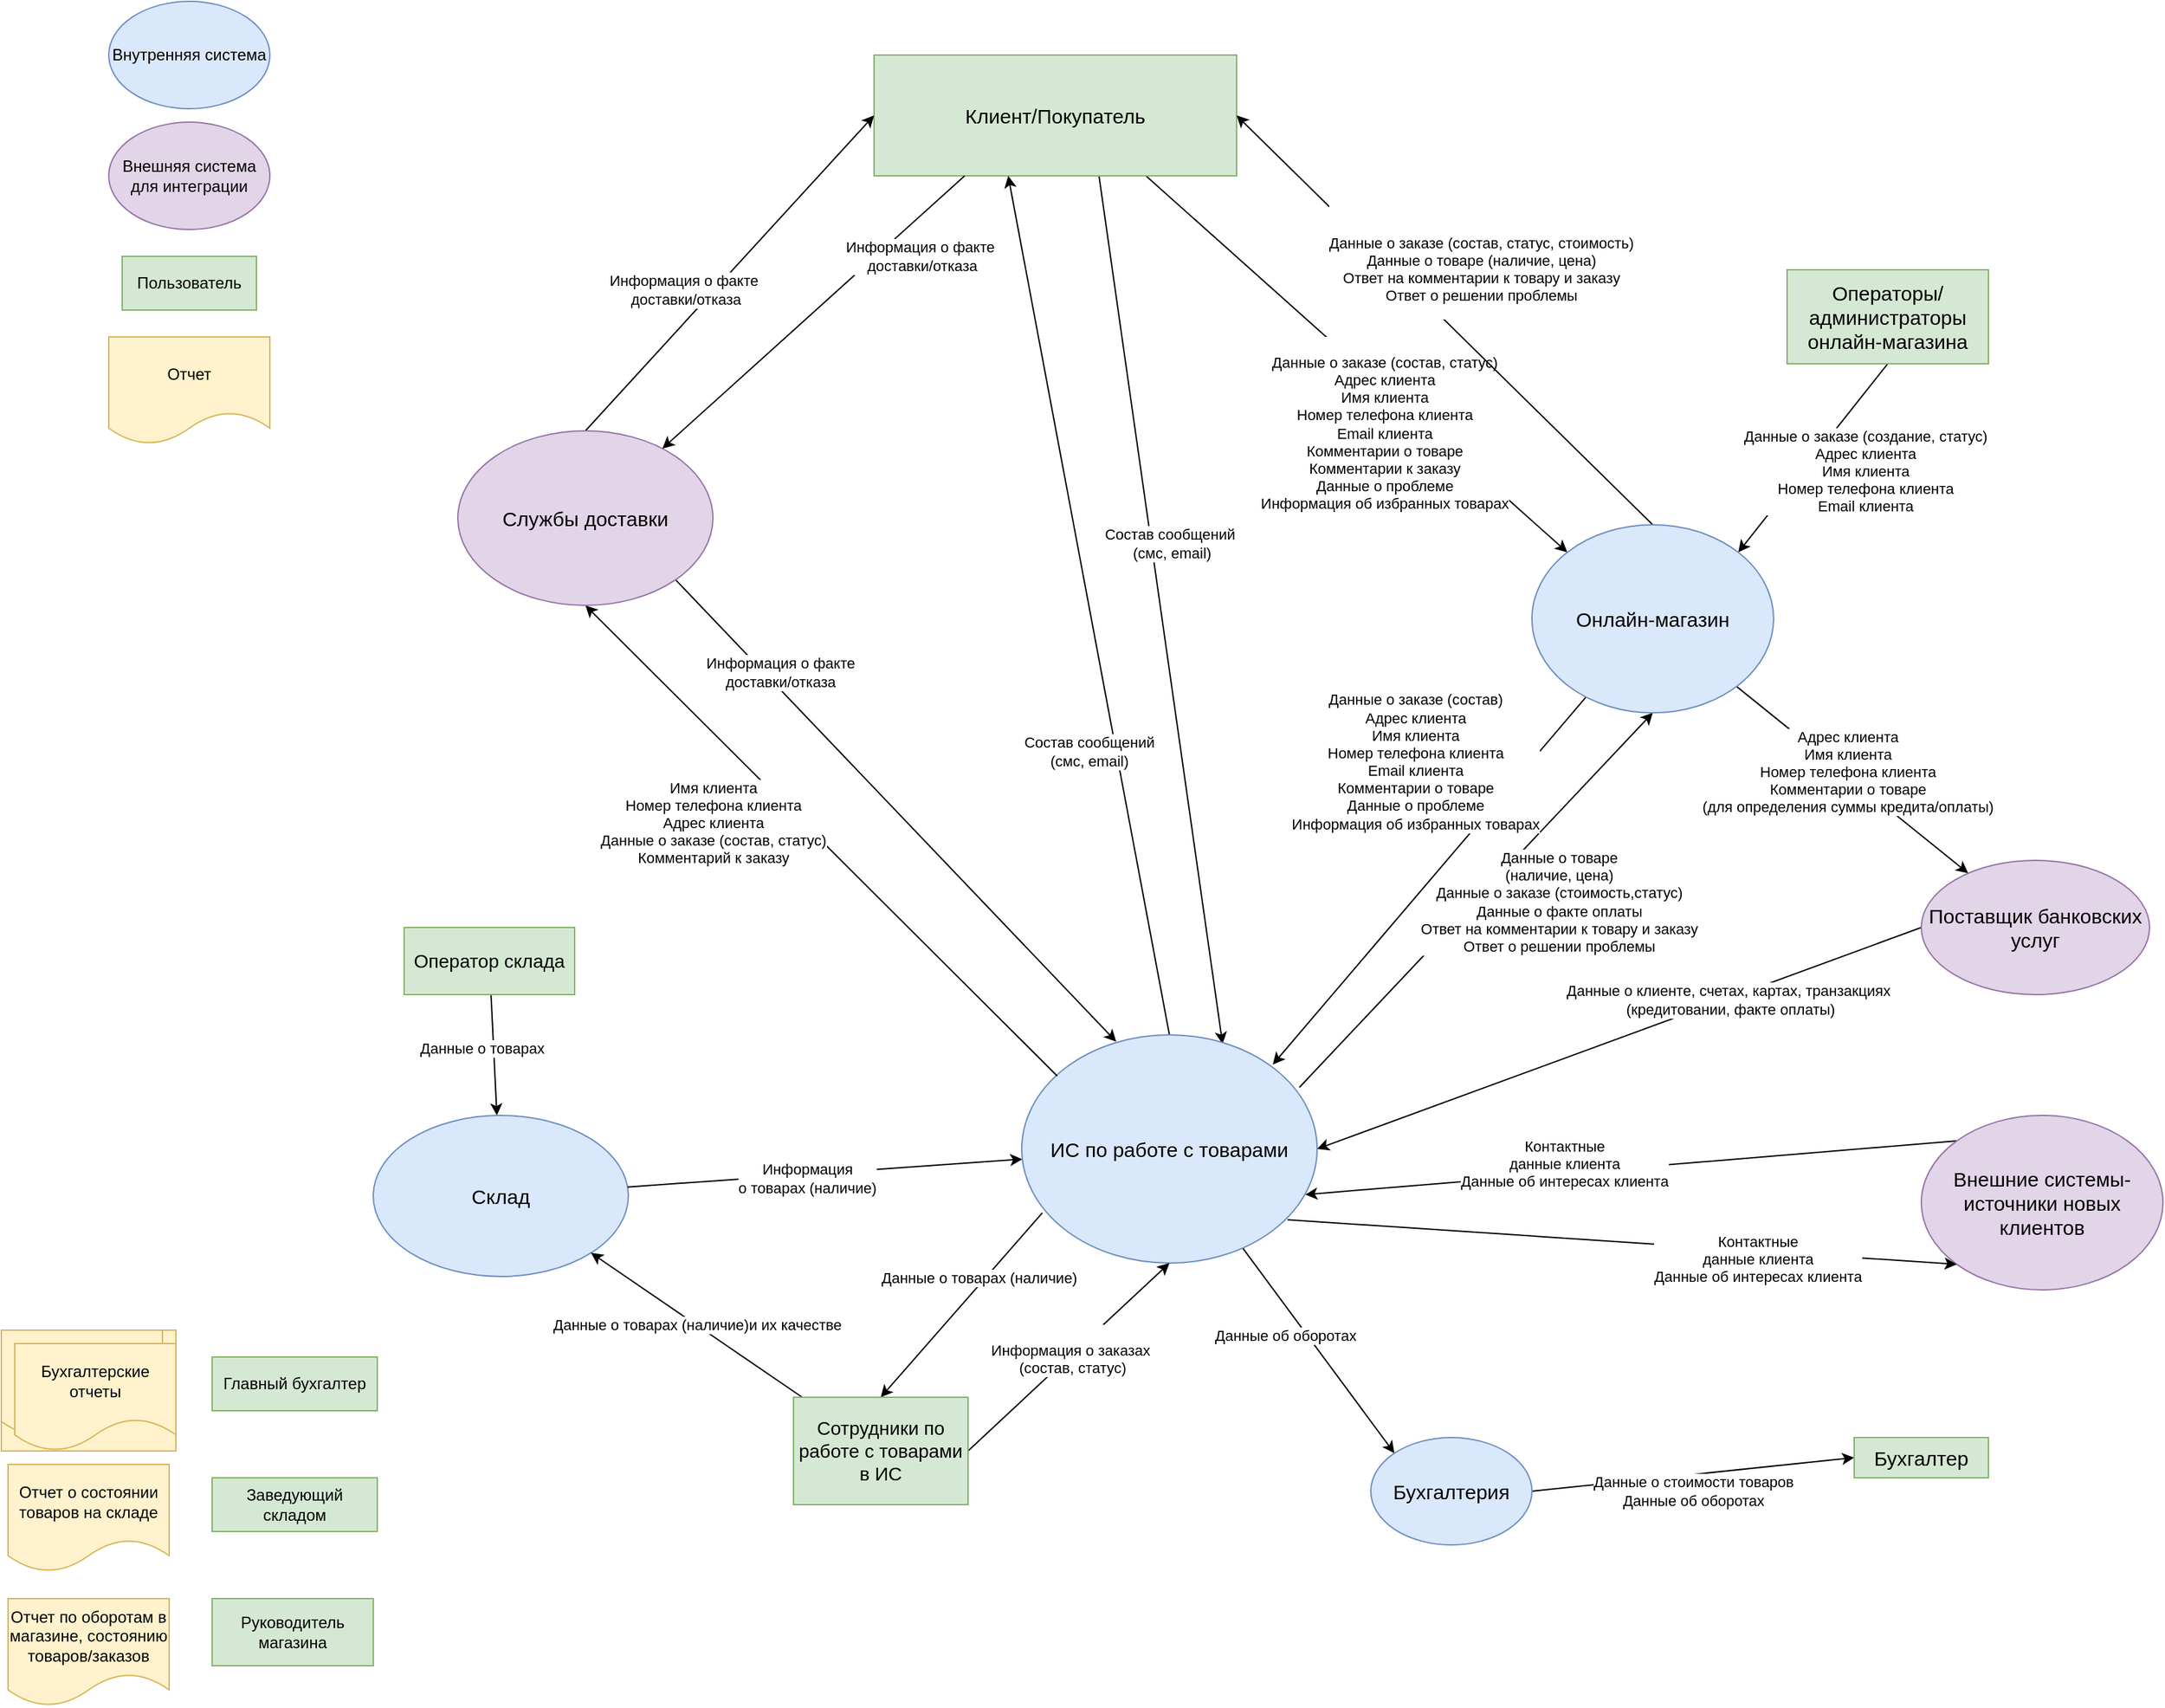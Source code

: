 <mxfile version="21.6.9" type="device">
  <diagram name="Страница — 1" id="js-mCrPjbIgVkfSqOqsC">
    <mxGraphModel dx="3443" dy="2373" grid="1" gridSize="10" guides="1" tooltips="1" connect="1" arrows="1" fold="1" page="1" pageScale="1" pageWidth="827" pageHeight="1169" math="0" shadow="0">
      <root>
        <mxCell id="0" />
        <mxCell id="1" parent="0" />
        <mxCell id="qYgmRZZEddtRuGl_RKTa-70" style="rounded=0;orthogonalLoop=1;jettySize=auto;html=1;entryX=1;entryY=0.5;entryDx=0;entryDy=0;endArrow=none;endFill=0;exitX=0;exitY=0.5;exitDx=0;exitDy=0;startArrow=classic;startFill=1;" edge="1" parent="1" source="qYgmRZZEddtRuGl_RKTa-72" target="qYgmRZZEddtRuGl_RKTa-94">
          <mxGeometry relative="1" as="geometry">
            <mxPoint x="-220" y="40" as="sourcePoint" />
          </mxGeometry>
        </mxCell>
        <mxCell id="qYgmRZZEddtRuGl_RKTa-71" value="Данные о стоимости товаров&lt;br&gt;Данные об оборотах" style="edgeLabel;html=1;align=center;verticalAlign=middle;resizable=0;points=[];" vertex="1" connectable="0" parent="qYgmRZZEddtRuGl_RKTa-70">
          <mxGeometry x="0.21" relative="1" as="geometry">
            <mxPoint x="25" y="10" as="offset" />
          </mxGeometry>
        </mxCell>
        <mxCell id="qYgmRZZEddtRuGl_RKTa-72" value="Бухгалтер" style="rounded=0;whiteSpace=wrap;html=1;fillColor=#d5e8d4;strokeColor=#82b366;fontSize=15;" vertex="1" parent="1">
          <mxGeometry x="-180" y="-30" width="100" height="30" as="geometry" />
        </mxCell>
        <mxCell id="qYgmRZZEddtRuGl_RKTa-73" style="rounded=0;orthogonalLoop=1;jettySize=auto;html=1;entryX=0;entryY=0;entryDx=0;entryDy=0;exitX=0.75;exitY=1;exitDx=0;exitDy=0;" edge="1" parent="1" source="qYgmRZZEddtRuGl_RKTa-77" target="qYgmRZZEddtRuGl_RKTa-108">
          <mxGeometry relative="1" as="geometry" />
        </mxCell>
        <mxCell id="qYgmRZZEddtRuGl_RKTa-74" value="&lt;br class=&quot;Apple-interchange-newline&quot;&gt;Данные о заказе (состав, статус)&lt;span style=&quot;border-color: var(--border-color); text-align: left;&quot;&gt;&lt;br style=&quot;border-color: var(--border-color);&quot;&gt;&lt;/span&gt;&lt;span style=&quot;border-color: var(--border-color); text-align: left;&quot;&gt;Адрес клиента&lt;br style=&quot;border-color: var(--border-color);&quot;&gt;&lt;/span&gt;&lt;span style=&quot;border-color: var(--border-color); text-align: left;&quot;&gt;Имя клиента&lt;br style=&quot;border-color: var(--border-color);&quot;&gt;Номер телефона клиента&lt;br&gt;Email клиента&lt;br style=&quot;border-color: var(--border-color);&quot;&gt;&lt;/span&gt;&lt;span style=&quot;border-color: var(--border-color); text-align: left;&quot;&gt;Комментарии о товаре&lt;br&gt;&lt;/span&gt;Комментарии к заказу&lt;br style=&quot;border-color: var(--border-color);&quot;&gt;&lt;span style=&quot;border-color: var(--border-color); text-align: left;&quot;&gt;Данные о проблеме&lt;/span&gt;&lt;br style=&quot;border-color: var(--border-color);&quot;&gt;&lt;span style=&quot;border-color: var(--border-color); text-align: left;&quot;&gt;Информация об избранных товарах&lt;/span&gt;" style="edgeLabel;html=1;align=center;verticalAlign=middle;resizable=0;points=[];" vertex="1" connectable="0" parent="qYgmRZZEddtRuGl_RKTa-73">
          <mxGeometry x="0.099" y="-2" relative="1" as="geometry">
            <mxPoint x="6" y="29" as="offset" />
          </mxGeometry>
        </mxCell>
        <mxCell id="qYgmRZZEddtRuGl_RKTa-75" style="rounded=0;orthogonalLoop=1;jettySize=auto;html=1;entryX=0.68;entryY=0.04;entryDx=0;entryDy=0;entryPerimeter=0;exitX=0.62;exitY=0.99;exitDx=0;exitDy=0;exitPerimeter=0;" edge="1" parent="1" source="qYgmRZZEddtRuGl_RKTa-77" target="qYgmRZZEddtRuGl_RKTa-93">
          <mxGeometry relative="1" as="geometry">
            <mxPoint x="-660" y="-280.0" as="targetPoint" />
          </mxGeometry>
        </mxCell>
        <mxCell id="qYgmRZZEddtRuGl_RKTa-76" value="&lt;span style=&quot;text-align: left;&quot;&gt;Состав сообщений&lt;br&gt;&amp;nbsp;(смс, email)&lt;/span&gt;" style="edgeLabel;html=1;align=center;verticalAlign=middle;resizable=0;points=[];" vertex="1" connectable="0" parent="qYgmRZZEddtRuGl_RKTa-75">
          <mxGeometry x="0.077" y="-2" relative="1" as="geometry">
            <mxPoint x="5" y="-75" as="offset" />
          </mxGeometry>
        </mxCell>
        <mxCell id="qYgmRZZEddtRuGl_RKTa-77" value="Клиент/Покупатель" style="rounded=0;whiteSpace=wrap;html=1;fillColor=#d5e8d4;strokeColor=#82b366;points=[[0,0,0,0,0],[0,0.25,0,0,0],[0,0.5,0,0,0],[0,0.75,0,0,0],[0,1,0,0,0],[0.25,0,0,0,0],[0.25,1,0,0,0],[0.37,1,0,0,0],[0.5,0,0,0,0],[0.5,1,0,0,0],[0.62,0.99,0,0,0],[0.75,0,0,0,0],[0.75,1,0,0,0],[1,0,0,0,0],[1,0.25,0,0,0],[1,0.5,0,0,0],[1,0.75,0,0,0],[1,1,0,0,0]];fontSize=15;" vertex="1" parent="1">
          <mxGeometry x="-910" y="-1060" width="270" height="90" as="geometry" />
        </mxCell>
        <mxCell id="qYgmRZZEddtRuGl_RKTa-78" style="rounded=0;orthogonalLoop=1;jettySize=auto;html=1;endArrow=classic;endFill=1;" edge="1" parent="1" source="qYgmRZZEddtRuGl_RKTa-80" target="qYgmRZZEddtRuGl_RKTa-81">
          <mxGeometry relative="1" as="geometry" />
        </mxCell>
        <mxCell id="qYgmRZZEddtRuGl_RKTa-79" value="Данные о товарах" style="edgeLabel;html=1;align=left;verticalAlign=middle;resizable=0;points=[];" vertex="1" connectable="0" parent="qYgmRZZEddtRuGl_RKTa-78">
          <mxGeometry x="0.063" y="-2" relative="1" as="geometry">
            <mxPoint x="-55" y="-8" as="offset" />
          </mxGeometry>
        </mxCell>
        <mxCell id="qYgmRZZEddtRuGl_RKTa-80" value="Оператор склада" style="rounded=0;whiteSpace=wrap;html=1;fillColor=#d5e8d4;strokeColor=#82b366;fontSize=14;" vertex="1" parent="1">
          <mxGeometry x="-1260" y="-410" width="127" height="50" as="geometry" />
        </mxCell>
        <mxCell id="qYgmRZZEddtRuGl_RKTa-81" value="Склад" style="ellipse;whiteSpace=wrap;html=1;fillColor=#dae8fc;strokeColor=#6c8ebf;fontSize=15;" vertex="1" parent="1">
          <mxGeometry x="-1283" y="-270" width="190" height="120" as="geometry" />
        </mxCell>
        <mxCell id="qYgmRZZEddtRuGl_RKTa-82" style="rounded=0;orthogonalLoop=1;jettySize=auto;html=1;endArrow=none;endFill=0;startArrow=classic;startFill=1;" edge="1" parent="1" source="qYgmRZZEddtRuGl_RKTa-93" target="qYgmRZZEddtRuGl_RKTa-81">
          <mxGeometry relative="1" as="geometry" />
        </mxCell>
        <mxCell id="qYgmRZZEddtRuGl_RKTa-83" value="Информация &lt;br&gt;о товарах (наличие)" style="edgeLabel;html=1;align=center;verticalAlign=middle;resizable=0;points=[];" vertex="1" connectable="0" parent="qYgmRZZEddtRuGl_RKTa-82">
          <mxGeometry x="0.443" y="-1" relative="1" as="geometry">
            <mxPoint x="51" as="offset" />
          </mxGeometry>
        </mxCell>
        <mxCell id="qYgmRZZEddtRuGl_RKTa-84" style="rounded=0;orthogonalLoop=1;jettySize=auto;html=1;endArrow=classic;endFill=1;exitX=0.94;exitY=0.23;exitDx=0;exitDy=0;startArrow=none;startFill=0;entryX=0.5;entryY=1;entryDx=0;entryDy=0;exitPerimeter=0;" edge="1" parent="1" source="qYgmRZZEddtRuGl_RKTa-93" target="qYgmRZZEddtRuGl_RKTa-108">
          <mxGeometry relative="1" as="geometry" />
        </mxCell>
        <mxCell id="qYgmRZZEddtRuGl_RKTa-85" value="Данные о товаре &lt;br&gt;(наличие, цена)&lt;br&gt;Данные о заказе (стоимость,статус)&lt;br&gt;Данные о факте оплаты&lt;br&gt;Ответ на комментарии к товару и заказу&lt;br&gt;Ответ о решении проблемы" style="edgeLabel;html=1;align=center;verticalAlign=middle;resizable=0;points=[];" vertex="1" connectable="0" parent="qYgmRZZEddtRuGl_RKTa-84">
          <mxGeometry x="-0.239" relative="1" as="geometry">
            <mxPoint x="93" y="-32" as="offset" />
          </mxGeometry>
        </mxCell>
        <mxCell id="qYgmRZZEddtRuGl_RKTa-86" value="&lt;span style=&quot;font-weight: normal;&quot;&gt;Данные об оборотах&lt;/span&gt;" style="rounded=0;orthogonalLoop=1;jettySize=auto;html=1;endArrow=classic;endFill=1;align=left;fillColor=none;strokeWidth=1;entryX=0;entryY=0;entryDx=0;entryDy=0;fontStyle=1;startArrow=none;startFill=0;" edge="1" parent="1" source="qYgmRZZEddtRuGl_RKTa-93" target="qYgmRZZEddtRuGl_RKTa-94">
          <mxGeometry x="-0.594" y="-56" relative="1" as="geometry">
            <mxPoint x="-400" y="20" as="targetPoint" />
            <mxPoint y="1" as="offset" />
          </mxGeometry>
        </mxCell>
        <mxCell id="qYgmRZZEddtRuGl_RKTa-87" style="rounded=0;orthogonalLoop=1;jettySize=auto;html=1;endArrow=classic;endFill=1;exitX=0.5;exitY=0;exitDx=0;exitDy=0;exitPerimeter=0;entryX=0.37;entryY=1;entryDx=0;entryDy=0;entryPerimeter=0;" edge="1" parent="1" source="qYgmRZZEddtRuGl_RKTa-93" target="qYgmRZZEddtRuGl_RKTa-77">
          <mxGeometry relative="1" as="geometry">
            <mxPoint x="-780" y="-960" as="targetPoint" />
          </mxGeometry>
        </mxCell>
        <mxCell id="qYgmRZZEddtRuGl_RKTa-88" value="Состав сообщений &lt;br&gt;(смс, email)" style="edgeLabel;html=1;align=center;verticalAlign=middle;resizable=0;points=[];" vertex="1" connectable="0" parent="qYgmRZZEddtRuGl_RKTa-87">
          <mxGeometry x="-0.277" y="-3" relative="1" as="geometry">
            <mxPoint x="-20" y="21" as="offset" />
          </mxGeometry>
        </mxCell>
        <mxCell id="qYgmRZZEddtRuGl_RKTa-89" style="rounded=0;orthogonalLoop=1;jettySize=auto;html=1;entryX=0;entryY=0.5;entryDx=0;entryDy=0;exitX=1;exitY=0.5;exitDx=0;exitDy=0;exitPerimeter=0;startArrow=classic;startFill=1;endArrow=none;endFill=0;" edge="1" parent="1" source="qYgmRZZEddtRuGl_RKTa-93" target="qYgmRZZEddtRuGl_RKTa-109">
          <mxGeometry relative="1" as="geometry" />
        </mxCell>
        <mxCell id="qYgmRZZEddtRuGl_RKTa-90" value="&lt;span style=&quot;text-align: left;&quot;&gt;Данные о клиенте, счетах, картах, транзакциях&lt;br&gt;&amp;nbsp;(кредитовании, факте оплаты)&lt;/span&gt;" style="edgeLabel;html=1;align=center;verticalAlign=middle;resizable=0;points=[];" vertex="1" connectable="0" parent="qYgmRZZEddtRuGl_RKTa-89">
          <mxGeometry x="0.089" y="-1" relative="1" as="geometry">
            <mxPoint x="60" y="-22" as="offset" />
          </mxGeometry>
        </mxCell>
        <mxCell id="qYgmRZZEddtRuGl_RKTa-91" style="rounded=0;orthogonalLoop=1;jettySize=auto;html=1;entryX=0.5;entryY=0;entryDx=0;entryDy=0;exitX=0.07;exitY=0.78;exitDx=0;exitDy=0;exitPerimeter=0;" edge="1" parent="1" source="qYgmRZZEddtRuGl_RKTa-93" target="qYgmRZZEddtRuGl_RKTa-125">
          <mxGeometry relative="1" as="geometry" />
        </mxCell>
        <mxCell id="qYgmRZZEddtRuGl_RKTa-92" value="Данные о товарах (наличие)" style="edgeLabel;html=1;align=center;verticalAlign=middle;resizable=0;points=[];" vertex="1" connectable="0" parent="qYgmRZZEddtRuGl_RKTa-91">
          <mxGeometry x="-0.267" y="-3" relative="1" as="geometry">
            <mxPoint x="-1" as="offset" />
          </mxGeometry>
        </mxCell>
        <mxCell id="qYgmRZZEddtRuGl_RKTa-93" value="ИС по работе с товарами" style="ellipse;whiteSpace=wrap;html=1;fillColor=#dae8fc;strokeColor=#6c8ebf;points=[[0,0.5,0,0,0],[0.07,0.78,0,0,0],[0.12,0.18,0,0,0],[0.22,0.91,0,0,0],[0.32,0.03,0,0,0],[0.5,0,0,0,0],[0.5,1,0,0,0],[0.68,0.04,0,0,0],[0.71,0.96,0,0,0],[0.85,0.13,0,0,0],[0.9,0.81,0,0,0],[0.94,0.23,0,0,0],[0.96,0.7,0,0,0],[1,0.5,0,0,0]];fontSize=15;" vertex="1" parent="1">
          <mxGeometry x="-800" y="-330" width="220" height="170" as="geometry" />
        </mxCell>
        <mxCell id="qYgmRZZEddtRuGl_RKTa-94" value="Бухгалтерия" style="ellipse;whiteSpace=wrap;html=1;fillColor=#dae8fc;strokeColor=#6c8ebf;fontSize=15;" vertex="1" parent="1">
          <mxGeometry x="-540" y="-30" width="120" height="80" as="geometry" />
        </mxCell>
        <mxCell id="qYgmRZZEddtRuGl_RKTa-95" style="rounded=0;orthogonalLoop=1;jettySize=auto;html=1;entryX=1;entryY=1;entryDx=0;entryDy=0;endArrow=none;endFill=0;startArrow=classic;startFill=1;exitX=0.32;exitY=0.03;exitDx=0;exitDy=0;exitPerimeter=0;" edge="1" parent="1" source="qYgmRZZEddtRuGl_RKTa-93" target="qYgmRZZEddtRuGl_RKTa-112">
          <mxGeometry relative="1" as="geometry" />
        </mxCell>
        <mxCell id="qYgmRZZEddtRuGl_RKTa-96" value="&lt;div style=&quot;&quot;&gt;Информация о факте&lt;/div&gt;доставки/отказа" style="edgeLabel;html=1;align=center;verticalAlign=middle;resizable=0;points=[];" vertex="1" connectable="0" parent="qYgmRZZEddtRuGl_RKTa-95">
          <mxGeometry x="-0.054" y="-1" relative="1" as="geometry">
            <mxPoint x="-96" y="-112" as="offset" />
          </mxGeometry>
        </mxCell>
        <mxCell id="qYgmRZZEddtRuGl_RKTa-97" style="rounded=0;orthogonalLoop=1;jettySize=auto;html=1;endArrow=classic;endFill=1;" edge="1" parent="1" source="qYgmRZZEddtRuGl_RKTa-108" target="qYgmRZZEddtRuGl_RKTa-109">
          <mxGeometry relative="1" as="geometry" />
        </mxCell>
        <mxCell id="qYgmRZZEddtRuGl_RKTa-98" value="&lt;font color=&quot;#3333ff&quot;&gt;&lt;br&gt;&lt;/font&gt;" style="edgeLabel;html=1;align=center;verticalAlign=middle;resizable=0;points=[];" vertex="1" connectable="0" parent="qYgmRZZEddtRuGl_RKTa-97">
          <mxGeometry x="-0.14" relative="1" as="geometry">
            <mxPoint as="offset" />
          </mxGeometry>
        </mxCell>
        <mxCell id="qYgmRZZEddtRuGl_RKTa-99" value="Адрес клиента&lt;br style=&quot;border-color: var(--border-color);&quot;&gt;&lt;span style=&quot;border-color: var(--border-color); text-align: left;&quot;&gt;Имя клиента&lt;br style=&quot;border-color: var(--border-color);&quot;&gt;Номер телефона клиента&lt;br style=&quot;border-color: var(--border-color);&quot;&gt;&lt;/span&gt;&lt;span style=&quot;border-color: var(--border-color); text-align: left;&quot;&gt;Комментарии о товаре &lt;br&gt;(для определения суммы кредита/оплаты)&lt;/span&gt;" style="edgeLabel;html=1;align=center;verticalAlign=middle;resizable=0;points=[];" vertex="1" connectable="0" parent="qYgmRZZEddtRuGl_RKTa-97">
          <mxGeometry x="-0.06" y="3" relative="1" as="geometry">
            <mxPoint as="offset" />
          </mxGeometry>
        </mxCell>
        <mxCell id="qYgmRZZEddtRuGl_RKTa-100" style="rounded=0;orthogonalLoop=1;jettySize=auto;html=1;entryX=1;entryY=0.5;entryDx=0;entryDy=0;endArrow=classic;endFill=1;exitX=0.5;exitY=0;exitDx=0;exitDy=0;" edge="1" parent="1" source="qYgmRZZEddtRuGl_RKTa-108" target="qYgmRZZEddtRuGl_RKTa-77">
          <mxGeometry relative="1" as="geometry" />
        </mxCell>
        <mxCell id="qYgmRZZEddtRuGl_RKTa-101" value="&lt;p style=&quot;caret-color: rgb(0, 0, 0); text-align: start;&quot;&gt;&lt;/p&gt;&lt;div style=&quot;text-align: left;&quot;&gt;&lt;font color=&quot;#3333ff&quot;&gt;&lt;br&gt;&lt;/font&gt;&lt;/div&gt;&lt;span style=&quot;text-align: left;&quot;&gt;Данные о заказе (состав, статус, стоимость)&lt;/span&gt;&lt;br&gt;&lt;span style=&quot;text-align: left;&quot;&gt;Данные о товаре&amp;nbsp;&lt;/span&gt;(наличие, цена)&lt;br&gt;Ответ на комментарии к товару и заказу&lt;br style=&quot;border-color: var(--border-color);&quot;&gt;Ответ о решении проблемы&lt;br&gt;&lt;p&gt;&lt;/p&gt;" style="edgeLabel;html=1;align=center;verticalAlign=middle;resizable=0;points=[];" vertex="1" connectable="0" parent="qYgmRZZEddtRuGl_RKTa-100">
          <mxGeometry x="0.088" y="-1" relative="1" as="geometry">
            <mxPoint x="40" y="-31" as="offset" />
          </mxGeometry>
        </mxCell>
        <mxCell id="qYgmRZZEddtRuGl_RKTa-102" style="rounded=0;orthogonalLoop=1;jettySize=auto;html=1;exitX=1;exitY=0;exitDx=0;exitDy=0;entryX=0.5;entryY=1;entryDx=0;entryDy=0;endArrow=none;endFill=0;startArrow=classic;startFill=1;" edge="1" parent="1" source="qYgmRZZEddtRuGl_RKTa-108" target="qYgmRZZEddtRuGl_RKTa-126">
          <mxGeometry relative="1" as="geometry" />
        </mxCell>
        <mxCell id="qYgmRZZEddtRuGl_RKTa-103" value="&lt;div style=&quot;text-align: center;&quot;&gt;Данные о заказе (создание, статус)&lt;/div&gt;&lt;div style=&quot;text-align: center;&quot;&gt;Адрес клиента&lt;/div&gt;&lt;span style=&quot;border-color: var(--border-color);&quot;&gt;&lt;div style=&quot;text-align: center;&quot;&gt;Имя клиента&lt;/div&gt;&lt;div style=&quot;text-align: center;&quot;&gt;Номер телефона клиента&lt;/div&gt;&lt;div style=&quot;text-align: center;&quot;&gt;Email клиента&lt;/div&gt;&lt;/span&gt;" style="edgeLabel;html=1;align=left;verticalAlign=middle;resizable=0;points=[];" vertex="1" connectable="0" parent="qYgmRZZEddtRuGl_RKTa-102">
          <mxGeometry x="-0.111" y="-2" relative="1" as="geometry">
            <mxPoint x="-49" as="offset" />
          </mxGeometry>
        </mxCell>
        <mxCell id="qYgmRZZEddtRuGl_RKTa-104" style="rounded=0;orthogonalLoop=1;jettySize=auto;html=1;entryX=0.5;entryY=1;entryDx=0;entryDy=0;exitX=0.12;exitY=0.18;exitDx=0;exitDy=0;exitPerimeter=0;" edge="1" parent="1" source="qYgmRZZEddtRuGl_RKTa-93" target="qYgmRZZEddtRuGl_RKTa-112">
          <mxGeometry relative="1" as="geometry">
            <mxPoint x="-700" y="-218.28" as="sourcePoint" />
            <mxPoint x="-1047.574" y="-679.996" as="targetPoint" />
          </mxGeometry>
        </mxCell>
        <mxCell id="qYgmRZZEddtRuGl_RKTa-105" value="Имя клиента&lt;br style=&quot;border-color: var(--border-color);&quot;&gt;Номер телефона клиента&lt;br&gt;Адрес клиента&lt;br&gt;Данные о заказе (состав, статус)&lt;br&gt;Комментарий к заказу" style="edgeLabel;html=1;align=center;verticalAlign=middle;resizable=0;points=[];" vertex="1" connectable="0" parent="qYgmRZZEddtRuGl_RKTa-104">
          <mxGeometry x="0.183" y="-2" relative="1" as="geometry">
            <mxPoint x="-50" y="20" as="offset" />
          </mxGeometry>
        </mxCell>
        <mxCell id="qYgmRZZEddtRuGl_RKTa-106" style="rounded=0;orthogonalLoop=1;jettySize=auto;html=1;entryX=0.85;entryY=0.13;entryDx=0;entryDy=0;entryPerimeter=0;" edge="1" parent="1" source="qYgmRZZEddtRuGl_RKTa-108" target="qYgmRZZEddtRuGl_RKTa-93">
          <mxGeometry relative="1" as="geometry">
            <mxPoint x="-610" y="-290" as="targetPoint" />
          </mxGeometry>
        </mxCell>
        <mxCell id="qYgmRZZEddtRuGl_RKTa-107" value="&lt;br class=&quot;Apple-interchange-newline&quot;&gt;Данные о заказе (состав)&lt;br&gt;Адрес клиента&lt;br style=&quot;border-color: var(--border-color);&quot;&gt;&lt;span style=&quot;border-color: var(--border-color); text-align: left;&quot;&gt;Имя клиента&lt;br style=&quot;border-color: var(--border-color);&quot;&gt;Номер телефона клиента&lt;br&gt;Email клиента&lt;br style=&quot;border-color: var(--border-color);&quot;&gt;&lt;/span&gt;&lt;span style=&quot;border-color: var(--border-color); text-align: left;&quot;&gt;Комментарии о товаре&lt;/span&gt;&lt;br style=&quot;border-color: var(--border-color);&quot;&gt;&lt;span style=&quot;border-color: var(--border-color); text-align: left;&quot;&gt;Данные о проблеме&lt;/span&gt;&lt;br style=&quot;border-color: var(--border-color);&quot;&gt;&lt;span style=&quot;border-color: var(--border-color); text-align: left;&quot;&gt;Информация об избранных товарах&lt;br&gt;&lt;/span&gt;" style="edgeLabel;html=1;align=center;verticalAlign=middle;resizable=0;points=[];" vertex="1" connectable="0" parent="qYgmRZZEddtRuGl_RKTa-106">
          <mxGeometry x="0.43" y="-3" relative="1" as="geometry">
            <mxPoint x="41" y="-152" as="offset" />
          </mxGeometry>
        </mxCell>
        <mxCell id="qYgmRZZEddtRuGl_RKTa-108" value="Онлайн-магазин" style="ellipse;whiteSpace=wrap;html=1;fillColor=#dae8fc;strokeColor=#6c8ebf;fontSize=15;" vertex="1" parent="1">
          <mxGeometry x="-420" y="-710" width="180" height="140" as="geometry" />
        </mxCell>
        <mxCell id="qYgmRZZEddtRuGl_RKTa-109" value="Поставщик банковских услуг" style="ellipse;whiteSpace=wrap;html=1;fillColor=#e1d5e7;strokeColor=#9673a6;fontSize=15;" vertex="1" parent="1">
          <mxGeometry x="-130" y="-460" width="170" height="100" as="geometry" />
        </mxCell>
        <mxCell id="qYgmRZZEddtRuGl_RKTa-110" style="rounded=0;orthogonalLoop=1;jettySize=auto;html=1;entryX=0;entryY=0.5;entryDx=0;entryDy=0;exitX=0.5;exitY=0;exitDx=0;exitDy=0;" edge="1" parent="1" source="qYgmRZZEddtRuGl_RKTa-112" target="qYgmRZZEddtRuGl_RKTa-77">
          <mxGeometry relative="1" as="geometry">
            <mxPoint x="-790" y="-880" as="targetPoint" />
          </mxGeometry>
        </mxCell>
        <mxCell id="qYgmRZZEddtRuGl_RKTa-111" value="Информация о факте&lt;br&gt;&amp;nbsp;доставки/отказа" style="edgeLabel;html=1;align=center;verticalAlign=middle;resizable=0;points=[];" vertex="1" connectable="0" parent="qYgmRZZEddtRuGl_RKTa-110">
          <mxGeometry x="-0.399" y="-2" relative="1" as="geometry">
            <mxPoint x="7" y="-36" as="offset" />
          </mxGeometry>
        </mxCell>
        <mxCell id="qYgmRZZEddtRuGl_RKTa-112" value="Службы доставки" style="ellipse;whiteSpace=wrap;html=1;fillColor=#e1d5e7;strokeColor=#9673a6;fontSize=15;" vertex="1" parent="1">
          <mxGeometry x="-1220" y="-780" width="190" height="130" as="geometry" />
        </mxCell>
        <mxCell id="qYgmRZZEddtRuGl_RKTa-113" style="rounded=0;orthogonalLoop=1;jettySize=auto;html=1;endArrow=classic;endFill=1;entryX=0.96;entryY=0.7;entryDx=0;entryDy=0;entryPerimeter=0;exitX=0;exitY=0;exitDx=0;exitDy=0;" edge="1" parent="1" source="qYgmRZZEddtRuGl_RKTa-116" target="qYgmRZZEddtRuGl_RKTa-93">
          <mxGeometry relative="1" as="geometry">
            <mxPoint x="-570" y="-220" as="targetPoint" />
          </mxGeometry>
        </mxCell>
        <mxCell id="qYgmRZZEddtRuGl_RKTa-114" value="&lt;font color=&quot;#3333ff&quot;&gt;&lt;br&gt;&lt;/font&gt;" style="edgeLabel;html=1;align=left;verticalAlign=middle;resizable=0;points=[];" vertex="1" connectable="0" parent="qYgmRZZEddtRuGl_RKTa-113">
          <mxGeometry x="0.27" y="-3" relative="1" as="geometry">
            <mxPoint x="-65" y="16" as="offset" />
          </mxGeometry>
        </mxCell>
        <mxCell id="qYgmRZZEddtRuGl_RKTa-115" value="Контактные &lt;br&gt;данные клиента&lt;br&gt;Данные об интересах клиента" style="edgeLabel;html=1;align=center;verticalAlign=middle;resizable=0;points=[];" vertex="1" connectable="0" parent="qYgmRZZEddtRuGl_RKTa-113">
          <mxGeometry x="0.117" relative="1" as="geometry">
            <mxPoint x="-22" y="-6" as="offset" />
          </mxGeometry>
        </mxCell>
        <mxCell id="qYgmRZZEddtRuGl_RKTa-116" value="Внешние системы-источники новых клиентов" style="ellipse;whiteSpace=wrap;html=1;fillColor=#e1d5e7;strokeColor=#9673a6;fontSize=15;" vertex="1" parent="1">
          <mxGeometry x="-130" y="-270" width="180" height="130" as="geometry" />
        </mxCell>
        <mxCell id="qYgmRZZEddtRuGl_RKTa-117" value="" style="group;fillColor=#fff2cc;strokeColor=#d6b656;" vertex="1" connectable="0" parent="1">
          <mxGeometry x="-1560" y="-110" width="130" height="90" as="geometry" />
        </mxCell>
        <mxCell id="qYgmRZZEddtRuGl_RKTa-118" value="" style="shape=document;whiteSpace=wrap;html=1;boundedLbl=1;fillColor=#fff2cc;strokeColor=#d6b656;" vertex="1" parent="qYgmRZZEddtRuGl_RKTa-117">
          <mxGeometry width="120" height="80" as="geometry" />
        </mxCell>
        <mxCell id="qYgmRZZEddtRuGl_RKTa-119" value="Бухгалтерские отчеты" style="shape=document;whiteSpace=wrap;html=1;boundedLbl=1;fillColor=#fff2cc;strokeColor=#d6b656;" vertex="1" parent="qYgmRZZEddtRuGl_RKTa-117">
          <mxGeometry x="10" y="10" width="120" height="80" as="geometry" />
        </mxCell>
        <mxCell id="qYgmRZZEddtRuGl_RKTa-120" value="Отчет о состоянии товаров на складе" style="shape=document;whiteSpace=wrap;html=1;boundedLbl=1;fillColor=#fff2cc;strokeColor=#d6b656;" vertex="1" parent="1">
          <mxGeometry x="-1555" y="-10" width="120" height="80" as="geometry" />
        </mxCell>
        <mxCell id="qYgmRZZEddtRuGl_RKTa-121" value="Отчет по оборотам в магазине, состоянию товаров/заказов" style="shape=document;whiteSpace=wrap;html=1;boundedLbl=1;fillColor=#fff2cc;strokeColor=#d6b656;" vertex="1" parent="1">
          <mxGeometry x="-1555" y="90" width="120" height="80" as="geometry" />
        </mxCell>
        <mxCell id="qYgmRZZEddtRuGl_RKTa-122" style="rounded=0;orthogonalLoop=1;jettySize=auto;html=1;endArrow=classic;endFill=1;strokeWidth=1;fillColor=#f8cecc;strokeColor=#000000;exitX=1;exitY=0.5;exitDx=0;exitDy=0;entryX=0.5;entryY=1;entryDx=0;entryDy=0;entryPerimeter=0;" edge="1" parent="1" source="qYgmRZZEddtRuGl_RKTa-125" target="qYgmRZZEddtRuGl_RKTa-93">
          <mxGeometry relative="1" as="geometry" />
        </mxCell>
        <mxCell id="qYgmRZZEddtRuGl_RKTa-123" value="&lt;span style=&quot;text-align: left;&quot;&gt;&amp;nbsp;&lt;/span&gt;&lt;br&gt;&lt;span style=&quot;text-align: left;&quot;&gt;Информация о заказах&lt;br&gt;&amp;nbsp;(состав, статус)&lt;/span&gt;&lt;span style=&quot;text-align: left;&quot;&gt;&lt;br&gt;&lt;/span&gt;" style="edgeLabel;html=1;align=center;verticalAlign=middle;resizable=0;points=[];" vertex="1" connectable="0" parent="qYgmRZZEddtRuGl_RKTa-122">
          <mxGeometry x="0.045" y="3" relative="1" as="geometry">
            <mxPoint as="offset" />
          </mxGeometry>
        </mxCell>
        <mxCell id="qYgmRZZEddtRuGl_RKTa-124" value="Данные о товарах (наличие)и их качестве" style="rounded=0;orthogonalLoop=1;jettySize=auto;html=1;entryX=1;entryY=1;entryDx=0;entryDy=0;" edge="1" parent="1" source="qYgmRZZEddtRuGl_RKTa-125" target="qYgmRZZEddtRuGl_RKTa-81">
          <mxGeometry relative="1" as="geometry" />
        </mxCell>
        <mxCell id="qYgmRZZEddtRuGl_RKTa-125" value="Сотрудники по работе с товарами в ИС" style="rounded=0;whiteSpace=wrap;html=1;fillColor=#d5e8d4;strokeColor=#82b366;fontSize=14;" vertex="1" parent="1">
          <mxGeometry x="-970" y="-60" width="130" height="80" as="geometry" />
        </mxCell>
        <mxCell id="qYgmRZZEddtRuGl_RKTa-126" value="Операторы/администраторы онлайн-магазина" style="rounded=0;whiteSpace=wrap;html=1;fillColor=#d5e8d4;strokeColor=#82b366;fontSize=15;" vertex="1" parent="1">
          <mxGeometry x="-230" y="-900" width="150" height="70" as="geometry" />
        </mxCell>
        <mxCell id="qYgmRZZEddtRuGl_RKTa-127" value="Внутренняя система" style="ellipse;whiteSpace=wrap;html=1;fillColor=#dae8fc;strokeColor=#6c8ebf;" vertex="1" parent="1">
          <mxGeometry x="-1480" y="-1100" width="120" height="80" as="geometry" />
        </mxCell>
        <mxCell id="qYgmRZZEddtRuGl_RKTa-128" value="Внешняя система для интеграции" style="ellipse;whiteSpace=wrap;html=1;fillColor=#e1d5e7;strokeColor=#9673a6;" vertex="1" parent="1">
          <mxGeometry x="-1480" y="-1010" width="120" height="80" as="geometry" />
        </mxCell>
        <mxCell id="qYgmRZZEddtRuGl_RKTa-129" value="Пользователь" style="rounded=0;whiteSpace=wrap;html=1;fillColor=#d5e8d4;strokeColor=#82b366;" vertex="1" parent="1">
          <mxGeometry x="-1470" y="-910" width="100" height="40" as="geometry" />
        </mxCell>
        <mxCell id="qYgmRZZEddtRuGl_RKTa-130" value="Отчет" style="shape=document;whiteSpace=wrap;html=1;boundedLbl=1;fillColor=#fff2cc;strokeColor=#d6b656;" vertex="1" parent="1">
          <mxGeometry x="-1480" y="-850" width="120" height="80" as="geometry" />
        </mxCell>
        <mxCell id="qYgmRZZEddtRuGl_RKTa-131" value="Заведующий складом" style="rounded=0;whiteSpace=wrap;html=1;fillColor=#d5e8d4;strokeColor=#82b366;" vertex="1" parent="1">
          <mxGeometry x="-1403" width="123" height="40" as="geometry" />
        </mxCell>
        <mxCell id="qYgmRZZEddtRuGl_RKTa-132" value="Руководитель магазина" style="rounded=0;whiteSpace=wrap;html=1;fillColor=#d5e8d4;strokeColor=#82b366;" vertex="1" parent="1">
          <mxGeometry x="-1403" y="90" width="120" height="50" as="geometry" />
        </mxCell>
        <mxCell id="qYgmRZZEddtRuGl_RKTa-133" style="rounded=0;orthogonalLoop=1;jettySize=auto;html=1;exitX=0.25;exitY=1;exitDx=0;exitDy=0;" edge="1" parent="1" source="qYgmRZZEddtRuGl_RKTa-77" target="qYgmRZZEddtRuGl_RKTa-112">
          <mxGeometry relative="1" as="geometry">
            <mxPoint x="-840" y="-700" as="targetPoint" />
            <mxPoint x="-790" y="-920" as="sourcePoint" />
          </mxGeometry>
        </mxCell>
        <mxCell id="qYgmRZZEddtRuGl_RKTa-134" value="Информация о факте&lt;br&gt;&amp;nbsp;доставки/отказа" style="edgeLabel;html=1;align=center;verticalAlign=middle;resizable=0;points=[];" vertex="1" connectable="0" parent="qYgmRZZEddtRuGl_RKTa-133">
          <mxGeometry x="-0.399" y="-2" relative="1" as="geometry">
            <mxPoint x="35" as="offset" />
          </mxGeometry>
        </mxCell>
        <mxCell id="qYgmRZZEddtRuGl_RKTa-135" style="rounded=0;orthogonalLoop=1;jettySize=auto;html=1;entryX=0;entryY=1;entryDx=0;entryDy=0;endArrow=classic;endFill=1;exitX=0.9;exitY=0.81;exitDx=0;exitDy=0;exitPerimeter=0;" edge="1" parent="1" source="qYgmRZZEddtRuGl_RKTa-93" target="qYgmRZZEddtRuGl_RKTa-116">
          <mxGeometry relative="1" as="geometry">
            <mxPoint x="-166" y="-160" as="sourcePoint" />
            <mxPoint x="-590" y="-91" as="targetPoint" />
          </mxGeometry>
        </mxCell>
        <mxCell id="qYgmRZZEddtRuGl_RKTa-136" value="&lt;font color=&quot;#3333ff&quot;&gt;&lt;br&gt;&lt;/font&gt;" style="edgeLabel;html=1;align=left;verticalAlign=middle;resizable=0;points=[];" vertex="1" connectable="0" parent="qYgmRZZEddtRuGl_RKTa-135">
          <mxGeometry x="0.27" y="-3" relative="1" as="geometry">
            <mxPoint x="-65" y="16" as="offset" />
          </mxGeometry>
        </mxCell>
        <mxCell id="qYgmRZZEddtRuGl_RKTa-137" value="Контактные&lt;br style=&quot;border-color: var(--border-color);&quot;&gt;данные клиента&lt;br style=&quot;border-color: var(--border-color);&quot;&gt;Данные об интересах клиента" style="edgeLabel;html=1;align=center;verticalAlign=middle;resizable=0;points=[];" vertex="1" connectable="0" parent="qYgmRZZEddtRuGl_RKTa-135">
          <mxGeometry x="0.117" relative="1" as="geometry">
            <mxPoint x="71" y="10" as="offset" />
          </mxGeometry>
        </mxCell>
        <mxCell id="qYgmRZZEddtRuGl_RKTa-138" value="Главный бухгалтер" style="rounded=0;whiteSpace=wrap;html=1;fillColor=#d5e8d4;strokeColor=#82b366;" vertex="1" parent="1">
          <mxGeometry x="-1403" y="-90" width="123" height="40" as="geometry" />
        </mxCell>
      </root>
    </mxGraphModel>
  </diagram>
</mxfile>
